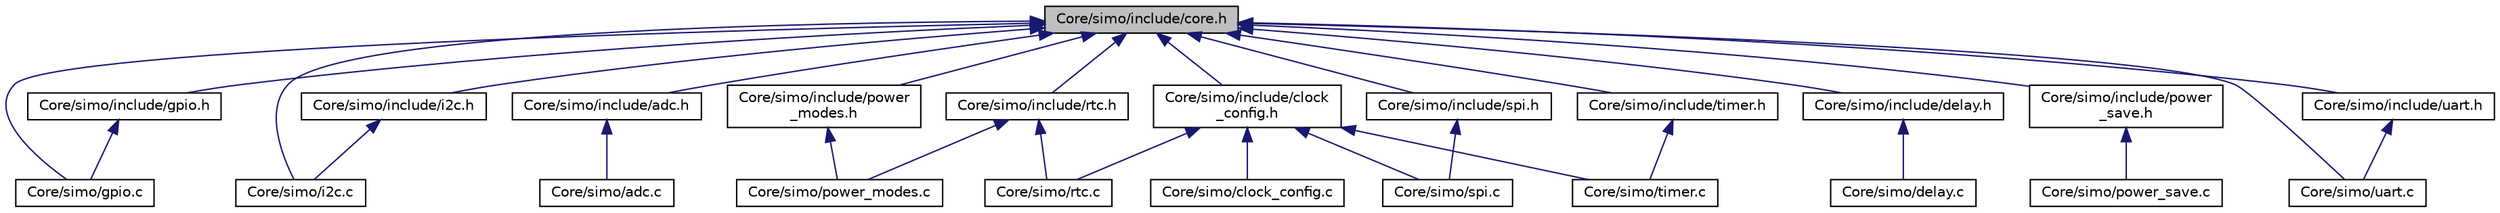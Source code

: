 digraph "Core/simo/include/core.h"
{
 // LATEX_PDF_SIZE
  edge [fontname="Helvetica",fontsize="10",labelfontname="Helvetica",labelfontsize="10"];
  node [fontname="Helvetica",fontsize="10",shape=record];
  Node1 [label="Core/simo/include/core.h",height=0.2,width=0.4,color="black", fillcolor="grey75", style="filled", fontcolor="black",tooltip=" "];
  Node1 -> Node2 [dir="back",color="midnightblue",fontsize="10",style="solid",fontname="Helvetica"];
  Node2 [label="Core/simo/gpio.c",height=0.2,width=0.4,color="black", fillcolor="white", style="filled",URL="$gpio_8c.html",tooltip="Implementacion del driver para manejo de GPIOS."];
  Node1 -> Node3 [dir="back",color="midnightblue",fontsize="10",style="solid",fontname="Helvetica"];
  Node3 [label="Core/simo/i2c.c",height=0.2,width=0.4,color="black", fillcolor="white", style="filled",URL="$i2c_8c.html",tooltip="Implementacion del driver para el manejo del hardware I2C."];
  Node1 -> Node4 [dir="back",color="midnightblue",fontsize="10",style="solid",fontname="Helvetica"];
  Node4 [label="Core/simo/include/adc.h",height=0.2,width=0.4,color="black", fillcolor="white", style="filled",URL="$adc_8h.html",tooltip=" "];
  Node4 -> Node5 [dir="back",color="midnightblue",fontsize="10",style="solid",fontname="Helvetica"];
  Node5 [label="Core/simo/adc.c",height=0.2,width=0.4,color="black", fillcolor="white", style="filled",URL="$adc_8c.html",tooltip=" "];
  Node1 -> Node6 [dir="back",color="midnightblue",fontsize="10",style="solid",fontname="Helvetica"];
  Node6 [label="Core/simo/include/clock\l_config.h",height=0.2,width=0.4,color="black", fillcolor="white", style="filled",URL="$clock__config_8h.html",tooltip="Driver para configuracion del clock del sistema."];
  Node6 -> Node7 [dir="back",color="midnightblue",fontsize="10",style="solid",fontname="Helvetica"];
  Node7 [label="Core/simo/clock_config.c",height=0.2,width=0.4,color="black", fillcolor="white", style="filled",URL="$clock__config_8c.html",tooltip="Implementacion de la api para configurar el clock del sistema."];
  Node6 -> Node8 [dir="back",color="midnightblue",fontsize="10",style="solid",fontname="Helvetica"];
  Node8 [label="Core/simo/rtc.c",height=0.2,width=0.4,color="black", fillcolor="white", style="filled",URL="$rtc_8c.html",tooltip="Implementacion del driver de manejo del RTC."];
  Node6 -> Node9 [dir="back",color="midnightblue",fontsize="10",style="solid",fontname="Helvetica"];
  Node9 [label="Core/simo/spi.c",height=0.2,width=0.4,color="black", fillcolor="white", style="filled",URL="$spi_8c.html",tooltip="Implementacion del driver para el manejo del hardware SPI."];
  Node6 -> Node10 [dir="back",color="midnightblue",fontsize="10",style="solid",fontname="Helvetica"];
  Node10 [label="Core/simo/timer.c",height=0.2,width=0.4,color="black", fillcolor="white", style="filled",URL="$timer_8c.html",tooltip="Implementacion del driver para el manejo de timers por hardware."];
  Node1 -> Node11 [dir="back",color="midnightblue",fontsize="10",style="solid",fontname="Helvetica"];
  Node11 [label="Core/simo/include/delay.h",height=0.2,width=0.4,color="black", fillcolor="white", style="filled",URL="$delay_8h.html",tooltip="Driver para manejo de retardos bloqueantes."];
  Node11 -> Node12 [dir="back",color="midnightblue",fontsize="10",style="solid",fontname="Helvetica"];
  Node12 [label="Core/simo/delay.c",height=0.2,width=0.4,color="black", fillcolor="white", style="filled",URL="$delay_8c.html",tooltip="Implementacion de la funcion de delay bloqueante."];
  Node1 -> Node13 [dir="back",color="midnightblue",fontsize="10",style="solid",fontname="Helvetica"];
  Node13 [label="Core/simo/include/gpio.h",height=0.2,width=0.4,color="black", fillcolor="white", style="filled",URL="$gpio_8h.html",tooltip="Driver para manejo del hardware GPIO del microcontrolador."];
  Node13 -> Node2 [dir="back",color="midnightblue",fontsize="10",style="solid",fontname="Helvetica"];
  Node1 -> Node14 [dir="back",color="midnightblue",fontsize="10",style="solid",fontname="Helvetica"];
  Node14 [label="Core/simo/include/i2c.h",height=0.2,width=0.4,color="black", fillcolor="white", style="filled",URL="$i2c_8h.html",tooltip="Driver para manejar el hardware I2C."];
  Node14 -> Node3 [dir="back",color="midnightblue",fontsize="10",style="solid",fontname="Helvetica"];
  Node1 -> Node15 [dir="back",color="midnightblue",fontsize="10",style="solid",fontname="Helvetica"];
  Node15 [label="Core/simo/include/power\l_modes.h",height=0.2,width=0.4,color="black", fillcolor="white", style="filled",URL="$power__modes_8h.html",tooltip=" "];
  Node15 -> Node16 [dir="back",color="midnightblue",fontsize="10",style="solid",fontname="Helvetica"];
  Node16 [label="Core/simo/power_modes.c",height=0.2,width=0.4,color="black", fillcolor="white", style="filled",URL="$power__modes_8c.html",tooltip=" "];
  Node1 -> Node17 [dir="back",color="midnightblue",fontsize="10",style="solid",fontname="Helvetica"];
  Node17 [label="Core/simo/include/power\l_save.h",height=0.2,width=0.4,color="black", fillcolor="white", style="filled",URL="$power__save_8h.html",tooltip=" "];
  Node17 -> Node18 [dir="back",color="midnightblue",fontsize="10",style="solid",fontname="Helvetica"];
  Node18 [label="Core/simo/power_save.c",height=0.2,width=0.4,color="black", fillcolor="white", style="filled",URL="$power__save_8c.html",tooltip="Implementacion del driver para el manejo de las funciones de power save."];
  Node1 -> Node19 [dir="back",color="midnightblue",fontsize="10",style="solid",fontname="Helvetica"];
  Node19 [label="Core/simo/include/rtc.h",height=0.2,width=0.4,color="black", fillcolor="white", style="filled",URL="$rtc_8h.html",tooltip="Driver para manejar el hardware RTC."];
  Node19 -> Node16 [dir="back",color="midnightblue",fontsize="10",style="solid",fontname="Helvetica"];
  Node19 -> Node8 [dir="back",color="midnightblue",fontsize="10",style="solid",fontname="Helvetica"];
  Node1 -> Node20 [dir="back",color="midnightblue",fontsize="10",style="solid",fontname="Helvetica"];
  Node20 [label="Core/simo/include/spi.h",height=0.2,width=0.4,color="black", fillcolor="white", style="filled",URL="$spi_8h.html",tooltip="Driver para manejar hardware SPI."];
  Node20 -> Node9 [dir="back",color="midnightblue",fontsize="10",style="solid",fontname="Helvetica"];
  Node1 -> Node21 [dir="back",color="midnightblue",fontsize="10",style="solid",fontname="Helvetica"];
  Node21 [label="Core/simo/include/timer.h",height=0.2,width=0.4,color="black", fillcolor="white", style="filled",URL="$timer_8h.html",tooltip="Driver para manejar el hardware timer."];
  Node21 -> Node10 [dir="back",color="midnightblue",fontsize="10",style="solid",fontname="Helvetica"];
  Node1 -> Node22 [dir="back",color="midnightblue",fontsize="10",style="solid",fontname="Helvetica"];
  Node22 [label="Core/simo/include/uart.h",height=0.2,width=0.4,color="black", fillcolor="white", style="filled",URL="$uart_8h.html",tooltip="Driver para manejar el hardware UART."];
  Node22 -> Node23 [dir="back",color="midnightblue",fontsize="10",style="solid",fontname="Helvetica"];
  Node23 [label="Core/simo/uart.c",height=0.2,width=0.4,color="black", fillcolor="white", style="filled",URL="$uart_8c.html",tooltip="Implementacion del driver para el manejo del hardware UART."];
  Node1 -> Node23 [dir="back",color="midnightblue",fontsize="10",style="solid",fontname="Helvetica"];
}
